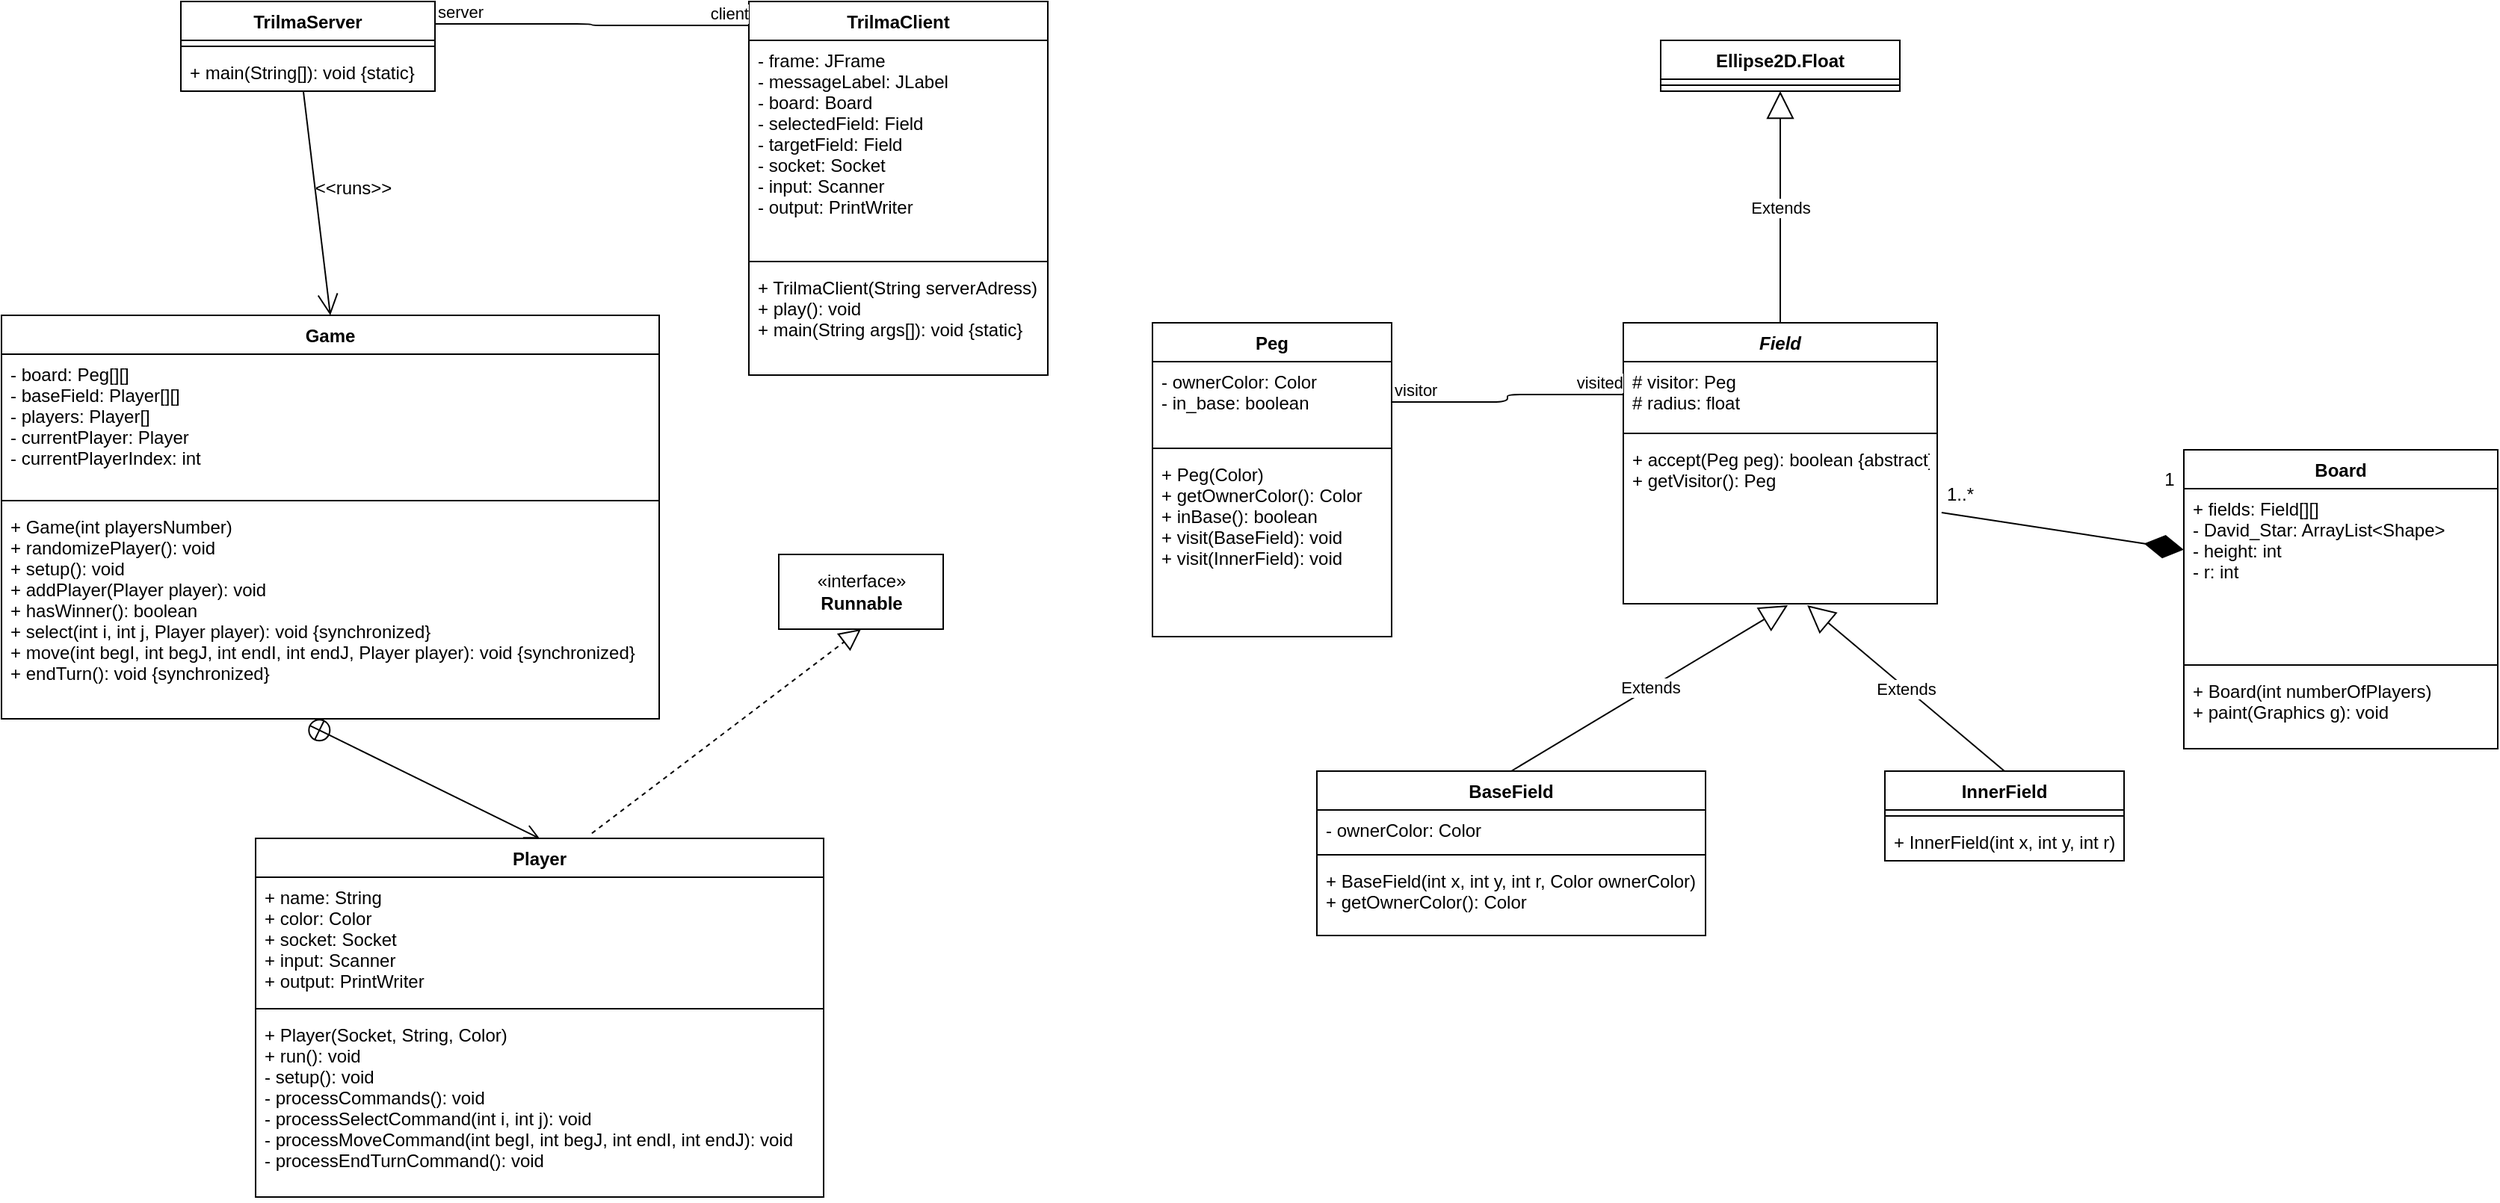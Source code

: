 <mxfile version="14.1.1" type="github">
  <diagram id="C5RBs43oDa-KdzZeNtuy" name="Page-1">
    <mxGraphModel dx="2182" dy="774" grid="1" gridSize="10" guides="1" tooltips="1" connect="1" arrows="1" fold="1" page="1" pageScale="1" pageWidth="827" pageHeight="1169" math="0" shadow="0">
      <root>
        <mxCell id="WIyWlLk6GJQsqaUBKTNV-0" />
        <mxCell id="WIyWlLk6GJQsqaUBKTNV-1" parent="WIyWlLk6GJQsqaUBKTNV-0" />
        <mxCell id="_ynaElvUxv59CEccyUQl-5" value="" style="endArrow=diamondThin;endFill=1;endSize=24;html=1;exitX=1.014;exitY=0.445;exitDx=0;exitDy=0;exitPerimeter=0;" parent="WIyWlLk6GJQsqaUBKTNV-1" source="P3Boi44p3jtgZ2md4cfZ-20" target="uC4lMjQUzB0orpD_JvIB-1" edge="1">
          <mxGeometry width="160" relative="1" as="geometry">
            <mxPoint x="420" y="389" as="sourcePoint" />
            <mxPoint x="640" y="399" as="targetPoint" />
          </mxGeometry>
        </mxCell>
        <mxCell id="_ynaElvUxv59CEccyUQl-6" value="1..*" style="text;html=1;align=center;verticalAlign=middle;resizable=0;points=[];autosize=1;" parent="WIyWlLk6GJQsqaUBKTNV-1" vertex="1">
          <mxGeometry x="485" y="380" width="30" height="20" as="geometry" />
        </mxCell>
        <mxCell id="_ynaElvUxv59CEccyUQl-7" value="1" style="text;html=1;align=center;verticalAlign=middle;resizable=0;points=[];autosize=1;" parent="WIyWlLk6GJQsqaUBKTNV-1" vertex="1">
          <mxGeometry x="630" y="370" width="20" height="20" as="geometry" />
        </mxCell>
        <mxCell id="_ynaElvUxv59CEccyUQl-23" value="TrilmaServer" style="swimlane;fontStyle=1;align=center;verticalAlign=top;childLayout=stackLayout;horizontal=1;startSize=26;horizontalStack=0;resizeParent=1;resizeParentMax=0;resizeLast=0;collapsible=1;marginBottom=0;" parent="WIyWlLk6GJQsqaUBKTNV-1" vertex="1">
          <mxGeometry x="-690" y="60" width="170" height="60" as="geometry" />
        </mxCell>
        <mxCell id="_ynaElvUxv59CEccyUQl-25" value="" style="line;strokeWidth=1;fillColor=none;align=left;verticalAlign=middle;spacingTop=-1;spacingLeft=3;spacingRight=3;rotatable=0;labelPosition=right;points=[];portConstraint=eastwest;" parent="_ynaElvUxv59CEccyUQl-23" vertex="1">
          <mxGeometry y="26" width="170" height="8" as="geometry" />
        </mxCell>
        <mxCell id="_ynaElvUxv59CEccyUQl-26" value="+ main(String[]): void {static}" style="text;strokeColor=none;fillColor=none;align=left;verticalAlign=top;spacingLeft=4;spacingRight=4;overflow=hidden;rotatable=0;points=[[0,0.5],[1,0.5]];portConstraint=eastwest;" parent="_ynaElvUxv59CEccyUQl-23" vertex="1">
          <mxGeometry y="34" width="170" height="26" as="geometry" />
        </mxCell>
        <mxCell id="_ynaElvUxv59CEccyUQl-27" value="TrilmaClient" style="swimlane;fontStyle=1;align=center;verticalAlign=top;childLayout=stackLayout;horizontal=1;startSize=26;horizontalStack=0;resizeParent=1;resizeParentMax=0;resizeLast=0;collapsible=1;marginBottom=0;" parent="WIyWlLk6GJQsqaUBKTNV-1" vertex="1">
          <mxGeometry x="-310" y="60" width="200" height="250" as="geometry" />
        </mxCell>
        <mxCell id="_ynaElvUxv59CEccyUQl-28" value="- frame: JFrame&#xa;- messageLabel: JLabel&#xa;- board: Board&#xa;- selectedField: Field&#xa;- targetField: Field&#xa;- socket: Socket&#xa;- input: Scanner&#xa;- output: PrintWriter" style="text;strokeColor=none;fillColor=none;align=left;verticalAlign=top;spacingLeft=4;spacingRight=4;overflow=hidden;rotatable=0;points=[[0,0.5],[1,0.5]];portConstraint=eastwest;" parent="_ynaElvUxv59CEccyUQl-27" vertex="1">
          <mxGeometry y="26" width="200" height="144" as="geometry" />
        </mxCell>
        <mxCell id="_ynaElvUxv59CEccyUQl-29" value="" style="line;strokeWidth=1;fillColor=none;align=left;verticalAlign=middle;spacingTop=-1;spacingLeft=3;spacingRight=3;rotatable=0;labelPosition=right;points=[];portConstraint=eastwest;" parent="_ynaElvUxv59CEccyUQl-27" vertex="1">
          <mxGeometry y="170" width="200" height="8" as="geometry" />
        </mxCell>
        <mxCell id="_ynaElvUxv59CEccyUQl-30" value="+ TrilmaClient(String serverAdress)&#xa;+ play(): void&#xa;+ main(String args[]): void {static}" style="text;strokeColor=none;fillColor=none;align=left;verticalAlign=top;spacingLeft=4;spacingRight=4;overflow=hidden;rotatable=0;points=[[0,0.5],[1,0.5]];portConstraint=eastwest;" parent="_ynaElvUxv59CEccyUQl-27" vertex="1">
          <mxGeometry y="178" width="200" height="72" as="geometry" />
        </mxCell>
        <mxCell id="P3Boi44p3jtgZ2md4cfZ-4" value="Player" style="swimlane;fontStyle=1;align=center;verticalAlign=top;childLayout=stackLayout;horizontal=1;startSize=26;horizontalStack=0;resizeParent=1;resizeParentMax=0;resizeLast=0;collapsible=1;marginBottom=0;" parent="WIyWlLk6GJQsqaUBKTNV-1" vertex="1">
          <mxGeometry x="-640" y="620" width="380" height="240" as="geometry" />
        </mxCell>
        <mxCell id="P3Boi44p3jtgZ2md4cfZ-5" value="+ name: String&#xa;+ color: Color&#xa;+ socket: Socket&#xa;+ input: Scanner&#xa;+ output: PrintWriter" style="text;strokeColor=none;fillColor=none;align=left;verticalAlign=top;spacingLeft=4;spacingRight=4;overflow=hidden;rotatable=0;points=[[0,0.5],[1,0.5]];portConstraint=eastwest;" parent="P3Boi44p3jtgZ2md4cfZ-4" vertex="1">
          <mxGeometry y="26" width="380" height="84" as="geometry" />
        </mxCell>
        <mxCell id="P3Boi44p3jtgZ2md4cfZ-6" value="" style="line;strokeWidth=1;fillColor=none;align=left;verticalAlign=middle;spacingTop=-1;spacingLeft=3;spacingRight=3;rotatable=0;labelPosition=right;points=[];portConstraint=eastwest;" parent="P3Boi44p3jtgZ2md4cfZ-4" vertex="1">
          <mxGeometry y="110" width="380" height="8" as="geometry" />
        </mxCell>
        <mxCell id="P3Boi44p3jtgZ2md4cfZ-7" value="+ Player(Socket, String, Color)&#xa;+ run(): void&#xa;- setup(): void&#xa;- processCommands(): void&#xa;- processSelectCommand(int i, int j): void&#xa;- processMoveCommand(int begI, int begJ, int endI, int endJ): void&#xa;- processEndTurnCommand(): void" style="text;strokeColor=none;fillColor=none;align=left;verticalAlign=top;spacingLeft=4;spacingRight=4;overflow=hidden;rotatable=0;points=[[0,0.5],[1,0.5]];portConstraint=eastwest;" parent="P3Boi44p3jtgZ2md4cfZ-4" vertex="1">
          <mxGeometry y="118" width="380" height="122" as="geometry" />
        </mxCell>
        <mxCell id="P3Boi44p3jtgZ2md4cfZ-12" value="Peg" style="swimlane;fontStyle=1;align=center;verticalAlign=top;childLayout=stackLayout;horizontal=1;startSize=26;horizontalStack=0;resizeParent=1;resizeParentMax=0;resizeLast=0;collapsible=1;marginBottom=0;" parent="WIyWlLk6GJQsqaUBKTNV-1" vertex="1">
          <mxGeometry x="-40" y="275" width="160" height="210" as="geometry" />
        </mxCell>
        <mxCell id="P3Boi44p3jtgZ2md4cfZ-13" value="- ownerColor: Color&#xa;- in_base: boolean" style="text;strokeColor=none;fillColor=none;align=left;verticalAlign=top;spacingLeft=4;spacingRight=4;overflow=hidden;rotatable=0;points=[[0,0.5],[1,0.5]];portConstraint=eastwest;" parent="P3Boi44p3jtgZ2md4cfZ-12" vertex="1">
          <mxGeometry y="26" width="160" height="54" as="geometry" />
        </mxCell>
        <mxCell id="P3Boi44p3jtgZ2md4cfZ-14" value="" style="line;strokeWidth=1;fillColor=none;align=left;verticalAlign=middle;spacingTop=-1;spacingLeft=3;spacingRight=3;rotatable=0;labelPosition=right;points=[];portConstraint=eastwest;" parent="P3Boi44p3jtgZ2md4cfZ-12" vertex="1">
          <mxGeometry y="80" width="160" height="8" as="geometry" />
        </mxCell>
        <mxCell id="P3Boi44p3jtgZ2md4cfZ-15" value="+ Peg(Color)&#xa;+ getOwnerColor(): Color&#xa;+ inBase(): boolean&#xa;+ visit(BaseField): void&#xa;+ visit(InnerField): void" style="text;strokeColor=none;fillColor=none;align=left;verticalAlign=top;spacingLeft=4;spacingRight=4;overflow=hidden;rotatable=0;points=[[0,0.5],[1,0.5]];portConstraint=eastwest;" parent="P3Boi44p3jtgZ2md4cfZ-12" vertex="1">
          <mxGeometry y="88" width="160" height="122" as="geometry" />
        </mxCell>
        <mxCell id="P3Boi44p3jtgZ2md4cfZ-17" value="Field" style="swimlane;fontStyle=3;align=center;verticalAlign=top;childLayout=stackLayout;horizontal=1;startSize=26;horizontalStack=0;resizeParent=1;resizeParentMax=0;resizeLast=0;collapsible=1;marginBottom=0;" parent="WIyWlLk6GJQsqaUBKTNV-1" vertex="1">
          <mxGeometry x="275" y="275" width="210" height="188" as="geometry" />
        </mxCell>
        <mxCell id="P3Boi44p3jtgZ2md4cfZ-18" value="# visitor: Peg&#xa;# radius: float" style="text;strokeColor=none;fillColor=none;align=left;verticalAlign=top;spacingLeft=4;spacingRight=4;overflow=hidden;rotatable=0;points=[[0,0.5],[1,0.5]];portConstraint=eastwest;" parent="P3Boi44p3jtgZ2md4cfZ-17" vertex="1">
          <mxGeometry y="26" width="210" height="44" as="geometry" />
        </mxCell>
        <mxCell id="P3Boi44p3jtgZ2md4cfZ-19" value="" style="line;strokeWidth=1;fillColor=none;align=left;verticalAlign=middle;spacingTop=-1;spacingLeft=3;spacingRight=3;rotatable=0;labelPosition=right;points=[];portConstraint=eastwest;" parent="P3Boi44p3jtgZ2md4cfZ-17" vertex="1">
          <mxGeometry y="70" width="210" height="8" as="geometry" />
        </mxCell>
        <mxCell id="P3Boi44p3jtgZ2md4cfZ-20" value="+ accept(Peg peg): boolean {abstract}&#xa;+ getVisitor(): Peg" style="text;strokeColor=none;fillColor=none;align=left;verticalAlign=top;spacingLeft=4;spacingRight=4;overflow=hidden;rotatable=0;points=[[0,0.5],[1,0.5]];portConstraint=eastwest;fontStyle=0" parent="P3Boi44p3jtgZ2md4cfZ-17" vertex="1">
          <mxGeometry y="78" width="210" height="110" as="geometry" />
        </mxCell>
        <mxCell id="P3Boi44p3jtgZ2md4cfZ-25" value="BaseField" style="swimlane;fontStyle=1;align=center;verticalAlign=top;childLayout=stackLayout;horizontal=1;startSize=26;horizontalStack=0;resizeParent=1;resizeParentMax=0;resizeLast=0;collapsible=1;marginBottom=0;" parent="WIyWlLk6GJQsqaUBKTNV-1" vertex="1">
          <mxGeometry x="70" y="575" width="260" height="110" as="geometry" />
        </mxCell>
        <mxCell id="P3Boi44p3jtgZ2md4cfZ-26" value="- ownerColor: Color" style="text;strokeColor=none;fillColor=none;align=left;verticalAlign=top;spacingLeft=4;spacingRight=4;overflow=hidden;rotatable=0;points=[[0,0.5],[1,0.5]];portConstraint=eastwest;" parent="P3Boi44p3jtgZ2md4cfZ-25" vertex="1">
          <mxGeometry y="26" width="260" height="26" as="geometry" />
        </mxCell>
        <mxCell id="P3Boi44p3jtgZ2md4cfZ-27" value="" style="line;strokeWidth=1;fillColor=none;align=left;verticalAlign=middle;spacingTop=-1;spacingLeft=3;spacingRight=3;rotatable=0;labelPosition=right;points=[];portConstraint=eastwest;" parent="P3Boi44p3jtgZ2md4cfZ-25" vertex="1">
          <mxGeometry y="52" width="260" height="8" as="geometry" />
        </mxCell>
        <mxCell id="P3Boi44p3jtgZ2md4cfZ-28" value="+ BaseField(int x, int y, int r, Color ownerColor)&#xa;+ getOwnerColor(): Color" style="text;strokeColor=none;fillColor=none;align=left;verticalAlign=top;spacingLeft=4;spacingRight=4;overflow=hidden;rotatable=0;points=[[0,0.5],[1,0.5]];portConstraint=eastwest;" parent="P3Boi44p3jtgZ2md4cfZ-25" vertex="1">
          <mxGeometry y="60" width="260" height="50" as="geometry" />
        </mxCell>
        <mxCell id="P3Boi44p3jtgZ2md4cfZ-29" value="InnerField" style="swimlane;fontStyle=1;align=center;verticalAlign=top;childLayout=stackLayout;horizontal=1;startSize=26;horizontalStack=0;resizeParent=1;resizeParentMax=0;resizeLast=0;collapsible=1;marginBottom=0;" parent="WIyWlLk6GJQsqaUBKTNV-1" vertex="1">
          <mxGeometry x="450" y="575" width="160" height="60" as="geometry" />
        </mxCell>
        <mxCell id="P3Boi44p3jtgZ2md4cfZ-31" value="" style="line;strokeWidth=1;fillColor=none;align=left;verticalAlign=middle;spacingTop=-1;spacingLeft=3;spacingRight=3;rotatable=0;labelPosition=right;points=[];portConstraint=eastwest;" parent="P3Boi44p3jtgZ2md4cfZ-29" vertex="1">
          <mxGeometry y="26" width="160" height="8" as="geometry" />
        </mxCell>
        <mxCell id="P3Boi44p3jtgZ2md4cfZ-32" value="+ InnerField(int x, int y, int r)" style="text;strokeColor=none;fillColor=none;align=left;verticalAlign=top;spacingLeft=4;spacingRight=4;overflow=hidden;rotatable=0;points=[[0,0.5],[1,0.5]];portConstraint=eastwest;" parent="P3Boi44p3jtgZ2md4cfZ-29" vertex="1">
          <mxGeometry y="34" width="160" height="26" as="geometry" />
        </mxCell>
        <mxCell id="P3Boi44p3jtgZ2md4cfZ-33" value="Extends" style="endArrow=block;endSize=16;endFill=0;html=1;exitX=0.5;exitY=0;exitDx=0;exitDy=0;entryX=0.524;entryY=1.009;entryDx=0;entryDy=0;entryPerimeter=0;" parent="WIyWlLk6GJQsqaUBKTNV-1" source="P3Boi44p3jtgZ2md4cfZ-25" target="P3Boi44p3jtgZ2md4cfZ-20" edge="1">
          <mxGeometry width="160" relative="1" as="geometry">
            <mxPoint x="250" y="440" as="sourcePoint" />
            <mxPoint x="410" y="440" as="targetPoint" />
          </mxGeometry>
        </mxCell>
        <mxCell id="P3Boi44p3jtgZ2md4cfZ-34" value="Extends" style="endArrow=block;endSize=16;endFill=0;html=1;exitX=0.5;exitY=0;exitDx=0;exitDy=0;entryX=0.586;entryY=1.009;entryDx=0;entryDy=0;entryPerimeter=0;" parent="WIyWlLk6GJQsqaUBKTNV-1" source="P3Boi44p3jtgZ2md4cfZ-29" target="P3Boi44p3jtgZ2md4cfZ-20" edge="1">
          <mxGeometry width="160" relative="1" as="geometry">
            <mxPoint x="250" y="440" as="sourcePoint" />
            <mxPoint x="389" y="460" as="targetPoint" />
          </mxGeometry>
        </mxCell>
        <mxCell id="Z-ylLWO6KV1ZyLTaMgf_-4" value="Ellipse2D.Float" style="swimlane;fontStyle=1;align=center;verticalAlign=top;childLayout=stackLayout;horizontal=1;startSize=26;horizontalStack=0;resizeParent=1;resizeParentMax=0;resizeLast=0;collapsible=1;marginBottom=0;" parent="WIyWlLk6GJQsqaUBKTNV-1" vertex="1">
          <mxGeometry x="300" y="86" width="160" height="34" as="geometry" />
        </mxCell>
        <mxCell id="Z-ylLWO6KV1ZyLTaMgf_-6" value="" style="line;strokeWidth=1;fillColor=none;align=left;verticalAlign=middle;spacingTop=-1;spacingLeft=3;spacingRight=3;rotatable=0;labelPosition=right;points=[];portConstraint=eastwest;" parent="Z-ylLWO6KV1ZyLTaMgf_-4" vertex="1">
          <mxGeometry y="26" width="160" height="8" as="geometry" />
        </mxCell>
        <mxCell id="Z-ylLWO6KV1ZyLTaMgf_-8" value="Extends" style="endArrow=block;endSize=16;endFill=0;html=1;exitX=0.5;exitY=0;exitDx=0;exitDy=0;entryX=0.5;entryY=1;entryDx=0;entryDy=0;" parent="WIyWlLk6GJQsqaUBKTNV-1" source="P3Boi44p3jtgZ2md4cfZ-17" target="Z-ylLWO6KV1ZyLTaMgf_-4" edge="1">
          <mxGeometry width="160" relative="1" as="geometry">
            <mxPoint x="240" y="420" as="sourcePoint" />
            <mxPoint x="400" y="420" as="targetPoint" />
          </mxGeometry>
        </mxCell>
        <mxCell id="kYy_7Y2Fd9dhygYP-oi2-2" value="Game" style="swimlane;fontStyle=1;align=center;verticalAlign=top;childLayout=stackLayout;horizontal=1;startSize=26;horizontalStack=0;resizeParent=1;resizeParentMax=0;resizeLast=0;collapsible=1;marginBottom=0;" parent="WIyWlLk6GJQsqaUBKTNV-1" vertex="1">
          <mxGeometry x="-810" y="270" width="440" height="270" as="geometry" />
        </mxCell>
        <mxCell id="kYy_7Y2Fd9dhygYP-oi2-3" value="- board: Peg[][]&#xa;- baseField: Player[][]&#xa;- players: Player[]&#xa;- currentPlayer: Player&#xa;- currentPlayerIndex: int" style="text;strokeColor=none;fillColor=none;align=left;verticalAlign=top;spacingLeft=4;spacingRight=4;overflow=hidden;rotatable=0;points=[[0,0.5],[1,0.5]];portConstraint=eastwest;" parent="kYy_7Y2Fd9dhygYP-oi2-2" vertex="1">
          <mxGeometry y="26" width="440" height="94" as="geometry" />
        </mxCell>
        <mxCell id="kYy_7Y2Fd9dhygYP-oi2-4" value="" style="line;strokeWidth=1;fillColor=none;align=left;verticalAlign=middle;spacingTop=-1;spacingLeft=3;spacingRight=3;rotatable=0;labelPosition=right;points=[];portConstraint=eastwest;" parent="kYy_7Y2Fd9dhygYP-oi2-2" vertex="1">
          <mxGeometry y="120" width="440" height="8" as="geometry" />
        </mxCell>
        <mxCell id="kYy_7Y2Fd9dhygYP-oi2-5" value="+ Game(int playersNumber)&#xa;+ randomizePlayer(): void&#xa;+ setup(): void&#xa;+ addPlayer(Player player): void&#xa;+ hasWinner(): boolean&#xa;+ select(int i, int j, Player player): void {synchronized}&#xa;+ move(int begI, int begJ, int endI, int endJ, Player player): void {synchronized}&#xa;+ endTurn(): void {synchronized}" style="text;strokeColor=none;fillColor=none;align=left;verticalAlign=top;spacingLeft=4;spacingRight=4;overflow=hidden;rotatable=0;points=[[0,0.5],[1,0.5]];portConstraint=eastwest;" parent="kYy_7Y2Fd9dhygYP-oi2-2" vertex="1">
          <mxGeometry y="128" width="440" height="142" as="geometry" />
        </mxCell>
        <mxCell id="kYy_7Y2Fd9dhygYP-oi2-12" value="" style="endArrow=open;startArrow=circlePlus;endFill=0;startFill=0;endSize=8;html=1;exitX=0.467;exitY=1.029;exitDx=0;exitDy=0;exitPerimeter=0;entryX=0.5;entryY=0;entryDx=0;entryDy=0;" parent="WIyWlLk6GJQsqaUBKTNV-1" source="kYy_7Y2Fd9dhygYP-oi2-5" target="P3Boi44p3jtgZ2md4cfZ-4" edge="1">
          <mxGeometry width="160" relative="1" as="geometry">
            <mxPoint x="-240" y="330" as="sourcePoint" />
            <mxPoint x="-80" y="330" as="targetPoint" />
          </mxGeometry>
        </mxCell>
        <mxCell id="kYy_7Y2Fd9dhygYP-oi2-14" value="" style="endArrow=none;html=1;edgeStyle=orthogonalEdgeStyle;exitX=1;exitY=0.5;exitDx=0;exitDy=0;entryX=0;entryY=0.5;entryDx=0;entryDy=0;" parent="WIyWlLk6GJQsqaUBKTNV-1" source="P3Boi44p3jtgZ2md4cfZ-13" target="P3Boi44p3jtgZ2md4cfZ-18" edge="1">
          <mxGeometry relative="1" as="geometry">
            <mxPoint x="230" y="280" as="sourcePoint" />
            <mxPoint x="270" y="310" as="targetPoint" />
          </mxGeometry>
        </mxCell>
        <mxCell id="kYy_7Y2Fd9dhygYP-oi2-15" value="visitor" style="edgeLabel;resizable=0;html=1;align=left;verticalAlign=bottom;" parent="kYy_7Y2Fd9dhygYP-oi2-14" connectable="0" vertex="1">
          <mxGeometry x="-1" relative="1" as="geometry" />
        </mxCell>
        <mxCell id="kYy_7Y2Fd9dhygYP-oi2-16" value="visited" style="edgeLabel;resizable=0;html=1;align=right;verticalAlign=bottom;" parent="kYy_7Y2Fd9dhygYP-oi2-14" connectable="0" vertex="1">
          <mxGeometry x="1" relative="1" as="geometry" />
        </mxCell>
        <mxCell id="kYy_7Y2Fd9dhygYP-oi2-17" value="" style="endArrow=open;endFill=1;endSize=12;html=1;entryX=0.5;entryY=0;entryDx=0;entryDy=0;exitX=0.482;exitY=1;exitDx=0;exitDy=0;exitPerimeter=0;" parent="WIyWlLk6GJQsqaUBKTNV-1" source="_ynaElvUxv59CEccyUQl-26" target="kYy_7Y2Fd9dhygYP-oi2-2" edge="1">
          <mxGeometry width="160" relative="1" as="geometry">
            <mxPoint x="-640" y="170" as="sourcePoint" />
            <mxPoint x="-430" y="330" as="targetPoint" />
          </mxGeometry>
        </mxCell>
        <mxCell id="kYy_7Y2Fd9dhygYP-oi2-18" value="&amp;lt;&amp;lt;runs&amp;gt;&amp;gt;" style="text;html=1;align=center;verticalAlign=middle;resizable=0;points=[];autosize=1;" parent="WIyWlLk6GJQsqaUBKTNV-1" vertex="1">
          <mxGeometry x="-610" y="175" width="70" height="20" as="geometry" />
        </mxCell>
        <mxCell id="kYy_7Y2Fd9dhygYP-oi2-19" value="" style="endArrow=none;html=1;edgeStyle=orthogonalEdgeStyle;exitX=1;exitY=0.25;exitDx=0;exitDy=0;entryX=0;entryY=0.064;entryDx=0;entryDy=0;entryPerimeter=0;" parent="WIyWlLk6GJQsqaUBKTNV-1" source="_ynaElvUxv59CEccyUQl-23" target="_ynaElvUxv59CEccyUQl-27" edge="1">
          <mxGeometry relative="1" as="geometry">
            <mxPoint x="-450" y="320" as="sourcePoint" />
            <mxPoint x="-290" y="320" as="targetPoint" />
          </mxGeometry>
        </mxCell>
        <mxCell id="kYy_7Y2Fd9dhygYP-oi2-20" value="server" style="edgeLabel;resizable=0;html=1;align=left;verticalAlign=bottom;" parent="kYy_7Y2Fd9dhygYP-oi2-19" connectable="0" vertex="1">
          <mxGeometry x="-1" relative="1" as="geometry" />
        </mxCell>
        <mxCell id="kYy_7Y2Fd9dhygYP-oi2-21" value="client" style="edgeLabel;resizable=0;html=1;align=right;verticalAlign=bottom;" parent="kYy_7Y2Fd9dhygYP-oi2-19" connectable="0" vertex="1">
          <mxGeometry x="1" relative="1" as="geometry" />
        </mxCell>
        <mxCell id="uC4lMjQUzB0orpD_JvIB-0" value="Board" style="swimlane;fontStyle=1;align=center;verticalAlign=top;childLayout=stackLayout;horizontal=1;startSize=26;horizontalStack=0;resizeParent=1;resizeParentMax=0;resizeLast=0;collapsible=1;marginBottom=0;" parent="WIyWlLk6GJQsqaUBKTNV-1" vertex="1">
          <mxGeometry x="650" y="360" width="210" height="200" as="geometry" />
        </mxCell>
        <mxCell id="uC4lMjQUzB0orpD_JvIB-1" value="+ fields: Field[][]&#xa;- David_Star: ArrayList&lt;Shape&gt;&#xa;- height: int&#xa;- r: int" style="text;strokeColor=none;fillColor=none;align=left;verticalAlign=top;spacingLeft=4;spacingRight=4;overflow=hidden;rotatable=0;points=[[0,0.5],[1,0.5]];portConstraint=eastwest;" parent="uC4lMjQUzB0orpD_JvIB-0" vertex="1">
          <mxGeometry y="26" width="210" height="114" as="geometry" />
        </mxCell>
        <mxCell id="uC4lMjQUzB0orpD_JvIB-2" value="" style="line;strokeWidth=1;fillColor=none;align=left;verticalAlign=middle;spacingTop=-1;spacingLeft=3;spacingRight=3;rotatable=0;labelPosition=right;points=[];portConstraint=eastwest;" parent="uC4lMjQUzB0orpD_JvIB-0" vertex="1">
          <mxGeometry y="140" width="210" height="8" as="geometry" />
        </mxCell>
        <mxCell id="uC4lMjQUzB0orpD_JvIB-3" value="+ Board(int numberOfPlayers)&#xa;+ paint(Graphics g): void" style="text;strokeColor=none;fillColor=none;align=left;verticalAlign=top;spacingLeft=4;spacingRight=4;overflow=hidden;rotatable=0;points=[[0,0.5],[1,0.5]];portConstraint=eastwest;" parent="uC4lMjQUzB0orpD_JvIB-0" vertex="1">
          <mxGeometry y="148" width="210" height="52" as="geometry" />
        </mxCell>
        <mxCell id="yNwzJa3b2GLb2ZnY-UvL-1" value="«interface»&lt;br&gt;&lt;b&gt;Runnable&lt;/b&gt;" style="html=1;" parent="WIyWlLk6GJQsqaUBKTNV-1" vertex="1">
          <mxGeometry x="-290" y="430" width="110" height="50" as="geometry" />
        </mxCell>
        <mxCell id="yNwzJa3b2GLb2ZnY-UvL-2" value="" style="endArrow=block;dashed=1;endFill=0;endSize=12;html=1;exitX=0.592;exitY=-0.014;exitDx=0;exitDy=0;exitPerimeter=0;entryX=0.5;entryY=1;entryDx=0;entryDy=0;" parent="WIyWlLk6GJQsqaUBKTNV-1" source="P3Boi44p3jtgZ2md4cfZ-4" target="yNwzJa3b2GLb2ZnY-UvL-1" edge="1">
          <mxGeometry width="160" relative="1" as="geometry">
            <mxPoint x="-220" y="450" as="sourcePoint" />
            <mxPoint x="-60" y="450" as="targetPoint" />
          </mxGeometry>
        </mxCell>
      </root>
    </mxGraphModel>
  </diagram>
</mxfile>
